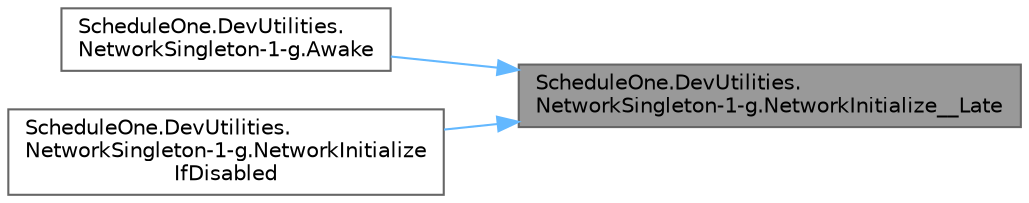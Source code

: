 digraph "ScheduleOne.DevUtilities.NetworkSingleton-1-g.NetworkInitialize__Late"
{
 // LATEX_PDF_SIZE
  bgcolor="transparent";
  edge [fontname=Helvetica,fontsize=10,labelfontname=Helvetica,labelfontsize=10];
  node [fontname=Helvetica,fontsize=10,shape=box,height=0.2,width=0.4];
  rankdir="RL";
  Node1 [id="Node000001",label="ScheduleOne.DevUtilities.\lNetworkSingleton-1-g.NetworkInitialize__Late",height=0.2,width=0.4,color="gray40", fillcolor="grey60", style="filled", fontcolor="black",tooltip=" "];
  Node1 -> Node2 [id="edge1_Node000001_Node000002",dir="back",color="steelblue1",style="solid",tooltip=" "];
  Node2 [id="Node000002",label="ScheduleOne.DevUtilities.\lNetworkSingleton-1-g.Awake",height=0.2,width=0.4,color="grey40", fillcolor="white", style="filled",URL="$class_schedule_one_1_1_dev_utilities_1_1_network_singleton-1-g.html#a8fc7c312e1458087928d4764a3856250",tooltip=" "];
  Node1 -> Node3 [id="edge2_Node000001_Node000003",dir="back",color="steelblue1",style="solid",tooltip=" "];
  Node3 [id="Node000003",label="ScheduleOne.DevUtilities.\lNetworkSingleton-1-g.NetworkInitialize\lIfDisabled",height=0.2,width=0.4,color="grey40", fillcolor="white", style="filled",URL="$class_schedule_one_1_1_dev_utilities_1_1_network_singleton-1-g.html#a1c4c99a7b689c14a18c65cb924de4437",tooltip=" "];
}
